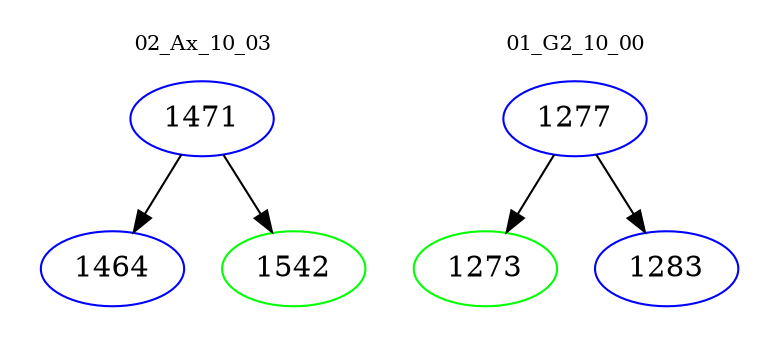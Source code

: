 digraph{
subgraph cluster_0 {
color = white
label = "02_Ax_10_03";
fontsize=10;
T0_1471 [label="1471", color="blue"]
T0_1471 -> T0_1464 [color="black"]
T0_1464 [label="1464", color="blue"]
T0_1471 -> T0_1542 [color="black"]
T0_1542 [label="1542", color="green"]
}
subgraph cluster_1 {
color = white
label = "01_G2_10_00";
fontsize=10;
T1_1277 [label="1277", color="blue"]
T1_1277 -> T1_1273 [color="black"]
T1_1273 [label="1273", color="green"]
T1_1277 -> T1_1283 [color="black"]
T1_1283 [label="1283", color="blue"]
}
}
